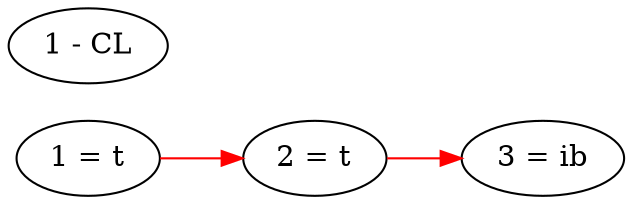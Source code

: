 digraph linear_chain_05 {


  # Weirdly, if you specify horizontal direction, you
  #   have to put the new nodes before the old nodes.
  rankdir="LR";


  # New node relations.
  "1 = t" -> "2 = t"  [color = red]
  "2 = t" -> "3 = ib" [color = red]


  # Old node relations.
  "1 - CL"


}
